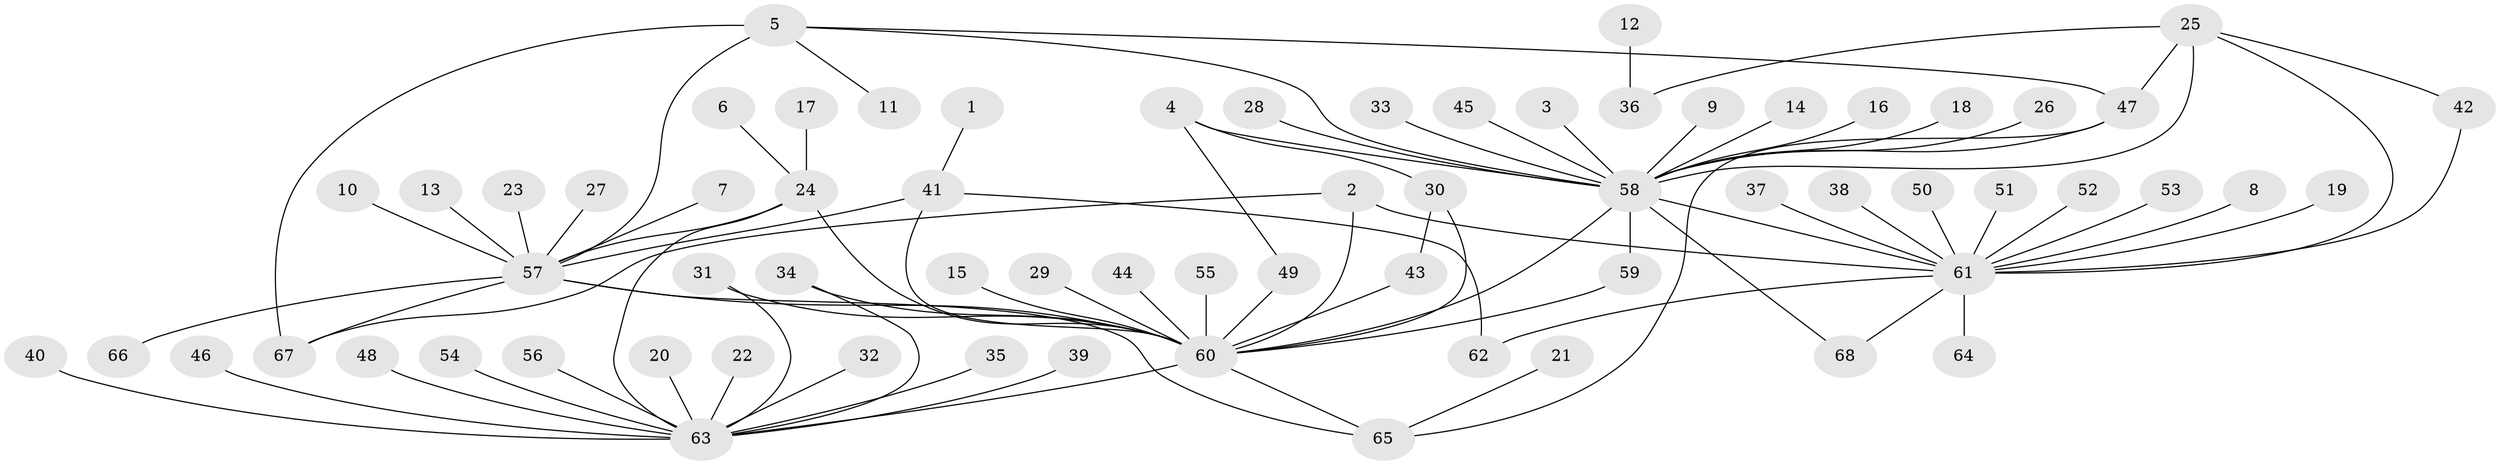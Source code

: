 // original degree distribution, {17: 0.014814814814814815, 6: 0.022222222222222223, 4: 0.05185185185185185, 19: 0.007407407407407408, 5: 0.014814814814814815, 13: 0.007407407407407408, 3: 0.1037037037037037, 7: 0.007407407407407408, 1: 0.5407407407407407, 2: 0.2222222222222222, 16: 0.007407407407407408}
// Generated by graph-tools (version 1.1) at 2025/49/03/09/25 03:49:54]
// undirected, 68 vertices, 88 edges
graph export_dot {
graph [start="1"]
  node [color=gray90,style=filled];
  1;
  2;
  3;
  4;
  5;
  6;
  7;
  8;
  9;
  10;
  11;
  12;
  13;
  14;
  15;
  16;
  17;
  18;
  19;
  20;
  21;
  22;
  23;
  24;
  25;
  26;
  27;
  28;
  29;
  30;
  31;
  32;
  33;
  34;
  35;
  36;
  37;
  38;
  39;
  40;
  41;
  42;
  43;
  44;
  45;
  46;
  47;
  48;
  49;
  50;
  51;
  52;
  53;
  54;
  55;
  56;
  57;
  58;
  59;
  60;
  61;
  62;
  63;
  64;
  65;
  66;
  67;
  68;
  1 -- 41 [weight=1.0];
  2 -- 60 [weight=1.0];
  2 -- 61 [weight=1.0];
  2 -- 67 [weight=1.0];
  3 -- 58 [weight=1.0];
  4 -- 30 [weight=1.0];
  4 -- 49 [weight=1.0];
  4 -- 58 [weight=1.0];
  5 -- 11 [weight=1.0];
  5 -- 47 [weight=1.0];
  5 -- 57 [weight=1.0];
  5 -- 58 [weight=1.0];
  5 -- 67 [weight=2.0];
  6 -- 24 [weight=1.0];
  7 -- 57 [weight=1.0];
  8 -- 61 [weight=1.0];
  9 -- 58 [weight=1.0];
  10 -- 57 [weight=1.0];
  12 -- 36 [weight=1.0];
  13 -- 57 [weight=1.0];
  14 -- 58 [weight=1.0];
  15 -- 60 [weight=1.0];
  16 -- 58 [weight=1.0];
  17 -- 24 [weight=1.0];
  18 -- 58 [weight=1.0];
  19 -- 61 [weight=1.0];
  20 -- 63 [weight=1.0];
  21 -- 65 [weight=1.0];
  22 -- 63 [weight=1.0];
  23 -- 57 [weight=1.0];
  24 -- 57 [weight=1.0];
  24 -- 60 [weight=1.0];
  24 -- 63 [weight=1.0];
  25 -- 36 [weight=1.0];
  25 -- 42 [weight=1.0];
  25 -- 47 [weight=1.0];
  25 -- 58 [weight=1.0];
  25 -- 61 [weight=1.0];
  26 -- 58 [weight=1.0];
  27 -- 57 [weight=1.0];
  28 -- 58 [weight=1.0];
  29 -- 60 [weight=1.0];
  30 -- 43 [weight=1.0];
  30 -- 60 [weight=1.0];
  31 -- 60 [weight=1.0];
  31 -- 63 [weight=1.0];
  32 -- 63 [weight=1.0];
  33 -- 58 [weight=1.0];
  34 -- 60 [weight=1.0];
  34 -- 63 [weight=1.0];
  35 -- 63 [weight=1.0];
  37 -- 61 [weight=1.0];
  38 -- 61 [weight=1.0];
  39 -- 63 [weight=1.0];
  40 -- 63 [weight=1.0];
  41 -- 57 [weight=1.0];
  41 -- 60 [weight=1.0];
  41 -- 62 [weight=1.0];
  42 -- 61 [weight=1.0];
  43 -- 60 [weight=1.0];
  44 -- 60 [weight=1.0];
  45 -- 58 [weight=1.0];
  46 -- 63 [weight=1.0];
  47 -- 58 [weight=1.0];
  47 -- 65 [weight=1.0];
  48 -- 63 [weight=1.0];
  49 -- 60 [weight=1.0];
  50 -- 61 [weight=1.0];
  51 -- 61 [weight=1.0];
  52 -- 61 [weight=1.0];
  53 -- 61 [weight=1.0];
  54 -- 63 [weight=1.0];
  55 -- 60 [weight=1.0];
  56 -- 63 [weight=1.0];
  57 -- 60 [weight=1.0];
  57 -- 65 [weight=1.0];
  57 -- 66 [weight=1.0];
  57 -- 67 [weight=1.0];
  58 -- 59 [weight=1.0];
  58 -- 60 [weight=1.0];
  58 -- 61 [weight=1.0];
  58 -- 68 [weight=1.0];
  59 -- 60 [weight=1.0];
  60 -- 63 [weight=1.0];
  60 -- 65 [weight=1.0];
  61 -- 62 [weight=1.0];
  61 -- 64 [weight=1.0];
  61 -- 68 [weight=1.0];
}
